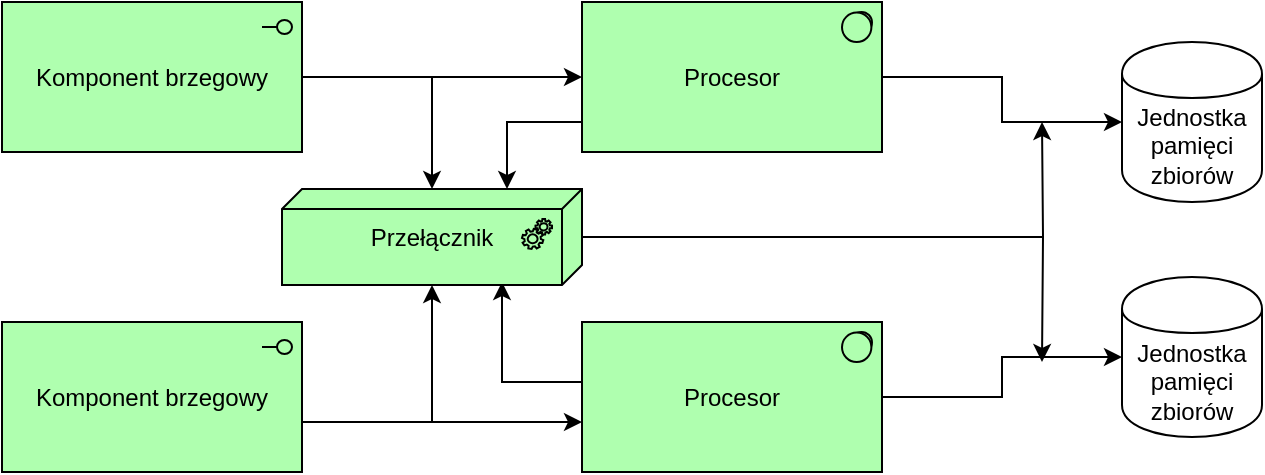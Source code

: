 <mxfile version="12.1.0" type="device" pages="1"><diagram id="O8Qx4_gHCY94jIsC4tRT" name="Page-1"><mxGraphModel dx="787" dy="499" grid="1" gridSize="10" guides="1" tooltips="1" connect="1" arrows="1" fold="1" page="1" pageScale="1" pageWidth="850" pageHeight="1100" math="0" shadow="0"><root><mxCell id="0"/><mxCell id="1" parent="0"/><mxCell id="Wm3LzWnBr3sciV2tbg2I-8" style="edgeStyle=orthogonalEdgeStyle;rounded=0;orthogonalLoop=1;jettySize=auto;html=1;entryX=0.5;entryY=0;entryDx=0;entryDy=0;entryPerimeter=0;" edge="1" parent="1" source="Wm3LzWnBr3sciV2tbg2I-1" target="Wm3LzWnBr3sciV2tbg2I-7"><mxGeometry relative="1" as="geometry"><Array as="points"><mxPoint x="235" y="58"/></Array></mxGeometry></mxCell><mxCell id="Wm3LzWnBr3sciV2tbg2I-14" style="edgeStyle=orthogonalEdgeStyle;rounded=0;orthogonalLoop=1;jettySize=auto;html=1;entryX=0;entryY=0.5;entryDx=0;entryDy=0;entryPerimeter=0;" edge="1" parent="1" source="Wm3LzWnBr3sciV2tbg2I-1" target="Wm3LzWnBr3sciV2tbg2I-3"><mxGeometry relative="1" as="geometry"/></mxCell><mxCell id="Wm3LzWnBr3sciV2tbg2I-1" value="Komponent brzegowy" style="html=1;outlineConnect=0;whiteSpace=wrap;fillColor=#AFFFAF;strokeColor=#000000;shape=mxgraph.archimate3.application;appType=interface;archiType=square;" vertex="1" parent="1"><mxGeometry x="20" y="20" width="150" height="75" as="geometry"/></mxCell><mxCell id="Wm3LzWnBr3sciV2tbg2I-10" style="edgeStyle=orthogonalEdgeStyle;rounded=0;orthogonalLoop=1;jettySize=auto;html=1;entryX=0.5;entryY=1;entryDx=0;entryDy=0;entryPerimeter=0;" edge="1" parent="1" source="Wm3LzWnBr3sciV2tbg2I-2" target="Wm3LzWnBr3sciV2tbg2I-7"><mxGeometry relative="1" as="geometry"><Array as="points"><mxPoint x="235" y="230"/></Array></mxGeometry></mxCell><mxCell id="Wm3LzWnBr3sciV2tbg2I-20" style="edgeStyle=orthogonalEdgeStyle;rounded=0;orthogonalLoop=1;jettySize=auto;html=1;" edge="1" parent="1" source="Wm3LzWnBr3sciV2tbg2I-2" target="Wm3LzWnBr3sciV2tbg2I-4"><mxGeometry relative="1" as="geometry"><mxPoint x="300" y="217.5" as="targetPoint"/><Array as="points"><mxPoint x="230" y="230"/><mxPoint x="230" y="230"/></Array></mxGeometry></mxCell><mxCell id="Wm3LzWnBr3sciV2tbg2I-2" value="&lt;span style=&quot;white-space: normal&quot;&gt;Komponent brzegowy&lt;/span&gt;" style="html=1;outlineConnect=0;whiteSpace=wrap;fillColor=#AFFFAF;strokeColor=#000000;shape=mxgraph.archimate3.application;appType=interface;archiType=square;" vertex="1" parent="1"><mxGeometry x="20" y="180" width="150" height="75" as="geometry"/></mxCell><mxCell id="Wm3LzWnBr3sciV2tbg2I-9" style="edgeStyle=orthogonalEdgeStyle;rounded=0;orthogonalLoop=1;jettySize=auto;html=1;entryX=0.75;entryY=0;entryDx=0;entryDy=0;entryPerimeter=0;" edge="1" parent="1" source="Wm3LzWnBr3sciV2tbg2I-3" target="Wm3LzWnBr3sciV2tbg2I-7"><mxGeometry relative="1" as="geometry"><Array as="points"><mxPoint x="273" y="80"/></Array></mxGeometry></mxCell><mxCell id="Wm3LzWnBr3sciV2tbg2I-15" style="edgeStyle=orthogonalEdgeStyle;rounded=0;orthogonalLoop=1;jettySize=auto;html=1;entryX=0;entryY=0.5;entryDx=0;entryDy=0;" edge="1" parent="1" source="Wm3LzWnBr3sciV2tbg2I-3" target="Wm3LzWnBr3sciV2tbg2I-5"><mxGeometry relative="1" as="geometry"/></mxCell><mxCell id="Wm3LzWnBr3sciV2tbg2I-3" value="Procesor" style="html=1;outlineConnect=0;whiteSpace=wrap;fillColor=#AFFFAF;strokeColor=#000000;shape=mxgraph.archimate3.application;appType=sysSw;archiType=square;" vertex="1" parent="1"><mxGeometry x="310" y="20" width="150" height="75" as="geometry"/></mxCell><mxCell id="Wm3LzWnBr3sciV2tbg2I-11" style="edgeStyle=orthogonalEdgeStyle;rounded=0;orthogonalLoop=1;jettySize=auto;html=1;" edge="1" parent="1" source="Wm3LzWnBr3sciV2tbg2I-4"><mxGeometry relative="1" as="geometry"><mxPoint x="270" y="160" as="targetPoint"/><Array as="points"><mxPoint x="270" y="210"/></Array></mxGeometry></mxCell><mxCell id="Wm3LzWnBr3sciV2tbg2I-16" style="edgeStyle=orthogonalEdgeStyle;rounded=0;orthogonalLoop=1;jettySize=auto;html=1;" edge="1" parent="1" source="Wm3LzWnBr3sciV2tbg2I-4" target="Wm3LzWnBr3sciV2tbg2I-6"><mxGeometry relative="1" as="geometry"/></mxCell><mxCell id="Wm3LzWnBr3sciV2tbg2I-4" value="Procesor" style="html=1;outlineConnect=0;whiteSpace=wrap;fillColor=#AFFFAF;strokeColor=#000000;shape=mxgraph.archimate3.application;appType=sysSw;archiType=square;" vertex="1" parent="1"><mxGeometry x="310" y="180" width="150" height="75" as="geometry"/></mxCell><mxCell id="Wm3LzWnBr3sciV2tbg2I-5" value="Jednostka pamięci zbiorów" style="shape=cylinder;whiteSpace=wrap;html=1;boundedLbl=1;backgroundOutline=1;" vertex="1" parent="1"><mxGeometry x="580" y="40" width="70" height="80" as="geometry"/></mxCell><mxCell id="Wm3LzWnBr3sciV2tbg2I-6" value="&lt;span style=&quot;white-space: normal&quot;&gt;Jednostka pamięci zbiorów&lt;/span&gt;" style="shape=cylinder;whiteSpace=wrap;html=1;boundedLbl=1;backgroundOutline=1;" vertex="1" parent="1"><mxGeometry x="580" y="157.5" width="70" height="80" as="geometry"/></mxCell><mxCell id="Wm3LzWnBr3sciV2tbg2I-18" style="edgeStyle=orthogonalEdgeStyle;rounded=0;orthogonalLoop=1;jettySize=auto;html=1;" edge="1" parent="1" source="Wm3LzWnBr3sciV2tbg2I-7"><mxGeometry relative="1" as="geometry"><mxPoint x="540" y="80" as="targetPoint"/></mxGeometry></mxCell><mxCell id="Wm3LzWnBr3sciV2tbg2I-19" style="edgeStyle=orthogonalEdgeStyle;rounded=0;orthogonalLoop=1;jettySize=auto;html=1;" edge="1" parent="1" source="Wm3LzWnBr3sciV2tbg2I-7"><mxGeometry relative="1" as="geometry"><mxPoint x="540" y="200" as="targetPoint"/></mxGeometry></mxCell><mxCell id="Wm3LzWnBr3sciV2tbg2I-7" value="Przełącznik" style="html=1;outlineConnect=0;whiteSpace=wrap;fillColor=#AFFFAF;strokeColor=#000000;shape=mxgraph.archimate3.tech;techType=equipment;" vertex="1" parent="1"><mxGeometry x="160" y="113.5" width="150" height="48" as="geometry"/></mxCell></root></mxGraphModel></diagram></mxfile>